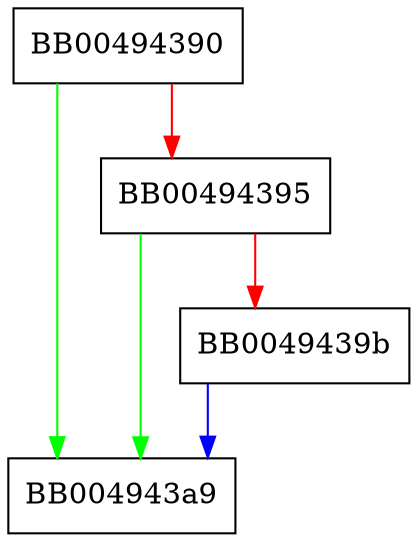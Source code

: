 digraph SSL_set_allow_early_data_cb {
  node [shape="box"];
  graph [splines=ortho];
  BB00494390 -> BB004943a9 [color="green"];
  BB00494390 -> BB00494395 [color="red"];
  BB00494395 -> BB004943a9 [color="green"];
  BB00494395 -> BB0049439b [color="red"];
  BB0049439b -> BB004943a9 [color="blue"];
}